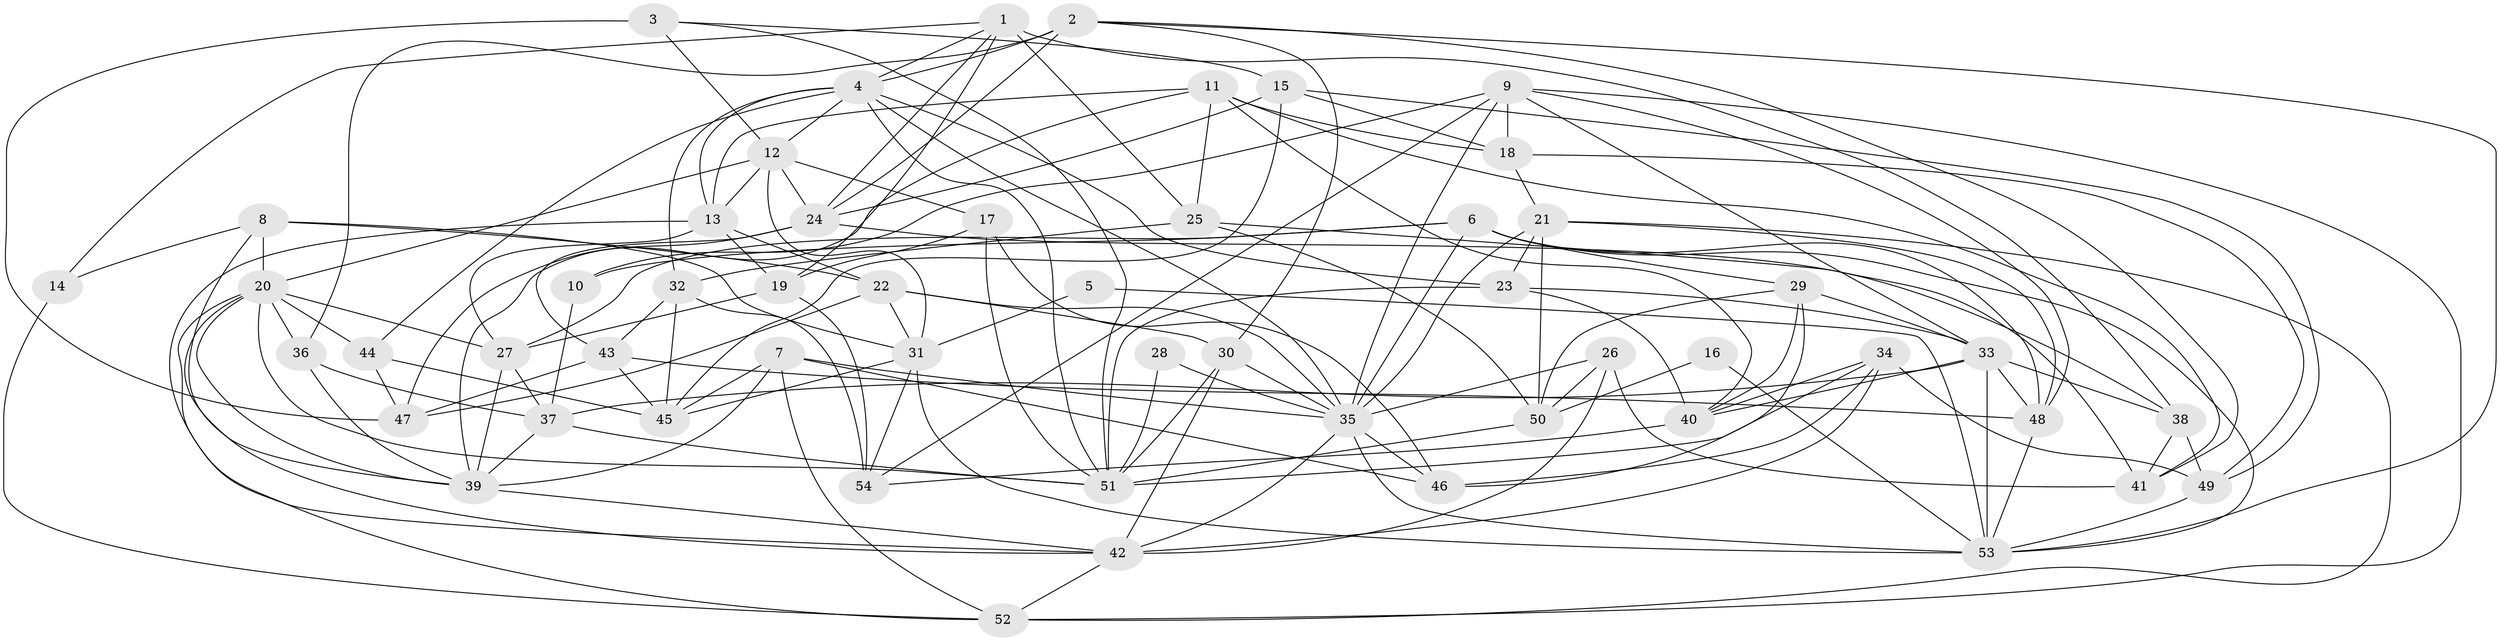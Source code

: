 // original degree distribution, {4: 0.308411214953271, 5: 0.2616822429906542, 2: 0.14018691588785046, 3: 0.205607476635514, 6: 0.056074766355140186, 7: 0.009345794392523364, 9: 0.009345794392523364, 8: 0.009345794392523364}
// Generated by graph-tools (version 1.1) at 2025/50/03/09/25 03:50:11]
// undirected, 54 vertices, 154 edges
graph export_dot {
graph [start="1"]
  node [color=gray90,style=filled];
  1;
  2;
  3;
  4;
  5;
  6;
  7;
  8;
  9;
  10;
  11;
  12;
  13;
  14;
  15;
  16;
  17;
  18;
  19;
  20;
  21;
  22;
  23;
  24;
  25;
  26;
  27;
  28;
  29;
  30;
  31;
  32;
  33;
  34;
  35;
  36;
  37;
  38;
  39;
  40;
  41;
  42;
  43;
  44;
  45;
  46;
  47;
  48;
  49;
  50;
  51;
  52;
  53;
  54;
  1 -- 4 [weight=1.0];
  1 -- 14 [weight=1.0];
  1 -- 19 [weight=1.0];
  1 -- 24 [weight=1.0];
  1 -- 25 [weight=1.0];
  1 -- 38 [weight=1.0];
  2 -- 4 [weight=1.0];
  2 -- 24 [weight=1.0];
  2 -- 30 [weight=1.0];
  2 -- 36 [weight=1.0];
  2 -- 41 [weight=1.0];
  2 -- 53 [weight=1.0];
  3 -- 12 [weight=1.0];
  3 -- 15 [weight=1.0];
  3 -- 47 [weight=1.0];
  3 -- 51 [weight=1.0];
  4 -- 12 [weight=1.0];
  4 -- 13 [weight=1.0];
  4 -- 23 [weight=1.0];
  4 -- 32 [weight=1.0];
  4 -- 35 [weight=1.0];
  4 -- 44 [weight=1.0];
  4 -- 51 [weight=1.0];
  5 -- 31 [weight=1.0];
  5 -- 53 [weight=1.0];
  6 -- 10 [weight=1.0];
  6 -- 27 [weight=1.0];
  6 -- 29 [weight=1.0];
  6 -- 35 [weight=1.0];
  6 -- 48 [weight=1.0];
  6 -- 53 [weight=1.0];
  7 -- 35 [weight=1.0];
  7 -- 39 [weight=1.0];
  7 -- 45 [weight=1.0];
  7 -- 46 [weight=1.0];
  7 -- 52 [weight=1.0];
  8 -- 14 [weight=1.0];
  8 -- 20 [weight=1.0];
  8 -- 22 [weight=1.0];
  8 -- 31 [weight=1.0];
  8 -- 39 [weight=1.0];
  9 -- 10 [weight=1.0];
  9 -- 18 [weight=1.0];
  9 -- 33 [weight=1.0];
  9 -- 35 [weight=1.0];
  9 -- 48 [weight=1.0];
  9 -- 52 [weight=1.0];
  9 -- 54 [weight=1.0];
  10 -- 37 [weight=1.0];
  11 -- 13 [weight=1.0];
  11 -- 18 [weight=1.0];
  11 -- 25 [weight=1.0];
  11 -- 39 [weight=1.0];
  11 -- 40 [weight=1.0];
  11 -- 41 [weight=1.0];
  12 -- 13 [weight=1.0];
  12 -- 17 [weight=1.0];
  12 -- 20 [weight=1.0];
  12 -- 24 [weight=1.0];
  12 -- 31 [weight=1.0];
  13 -- 19 [weight=1.0];
  13 -- 22 [weight=1.0];
  13 -- 27 [weight=1.0];
  13 -- 42 [weight=1.0];
  14 -- 52 [weight=1.0];
  15 -- 18 [weight=1.0];
  15 -- 24 [weight=1.0];
  15 -- 45 [weight=1.0];
  15 -- 49 [weight=1.0];
  16 -- 50 [weight=1.0];
  16 -- 53 [weight=1.0];
  17 -- 19 [weight=1.0];
  17 -- 46 [weight=1.0];
  17 -- 51 [weight=1.0];
  18 -- 21 [weight=1.0];
  18 -- 49 [weight=1.0];
  19 -- 27 [weight=1.0];
  19 -- 54 [weight=1.0];
  20 -- 27 [weight=1.0];
  20 -- 36 [weight=1.0];
  20 -- 39 [weight=1.0];
  20 -- 42 [weight=1.0];
  20 -- 44 [weight=1.0];
  20 -- 51 [weight=1.0];
  20 -- 52 [weight=1.0];
  21 -- 23 [weight=1.0];
  21 -- 35 [weight=1.0];
  21 -- 48 [weight=1.0];
  21 -- 50 [weight=1.0];
  21 -- 52 [weight=1.0];
  22 -- 30 [weight=1.0];
  22 -- 31 [weight=1.0];
  22 -- 35 [weight=1.0];
  22 -- 47 [weight=1.0];
  23 -- 33 [weight=1.0];
  23 -- 40 [weight=1.0];
  23 -- 51 [weight=1.0];
  24 -- 38 [weight=1.0];
  24 -- 43 [weight=1.0];
  24 -- 47 [weight=1.0];
  25 -- 32 [weight=1.0];
  25 -- 41 [weight=1.0];
  25 -- 50 [weight=1.0];
  26 -- 35 [weight=1.0];
  26 -- 41 [weight=1.0];
  26 -- 42 [weight=1.0];
  26 -- 50 [weight=1.0];
  27 -- 37 [weight=1.0];
  27 -- 39 [weight=1.0];
  28 -- 35 [weight=1.0];
  28 -- 51 [weight=1.0];
  29 -- 33 [weight=1.0];
  29 -- 40 [weight=1.0];
  29 -- 46 [weight=1.0];
  29 -- 50 [weight=1.0];
  30 -- 35 [weight=1.0];
  30 -- 42 [weight=1.0];
  30 -- 51 [weight=1.0];
  31 -- 45 [weight=1.0];
  31 -- 53 [weight=1.0];
  31 -- 54 [weight=1.0];
  32 -- 43 [weight=1.0];
  32 -- 45 [weight=1.0];
  32 -- 54 [weight=1.0];
  33 -- 37 [weight=1.0];
  33 -- 38 [weight=1.0];
  33 -- 40 [weight=1.0];
  33 -- 48 [weight=1.0];
  33 -- 53 [weight=1.0];
  34 -- 40 [weight=1.0];
  34 -- 42 [weight=1.0];
  34 -- 46 [weight=1.0];
  34 -- 49 [weight=1.0];
  34 -- 51 [weight=1.0];
  35 -- 42 [weight=1.0];
  35 -- 46 [weight=2.0];
  35 -- 53 [weight=1.0];
  36 -- 37 [weight=1.0];
  36 -- 39 [weight=1.0];
  37 -- 39 [weight=1.0];
  37 -- 51 [weight=1.0];
  38 -- 41 [weight=1.0];
  38 -- 49 [weight=1.0];
  39 -- 42 [weight=1.0];
  40 -- 54 [weight=1.0];
  42 -- 52 [weight=1.0];
  43 -- 45 [weight=1.0];
  43 -- 47 [weight=1.0];
  43 -- 48 [weight=1.0];
  44 -- 45 [weight=1.0];
  44 -- 47 [weight=1.0];
  48 -- 53 [weight=1.0];
  49 -- 53 [weight=1.0];
  50 -- 51 [weight=1.0];
}
